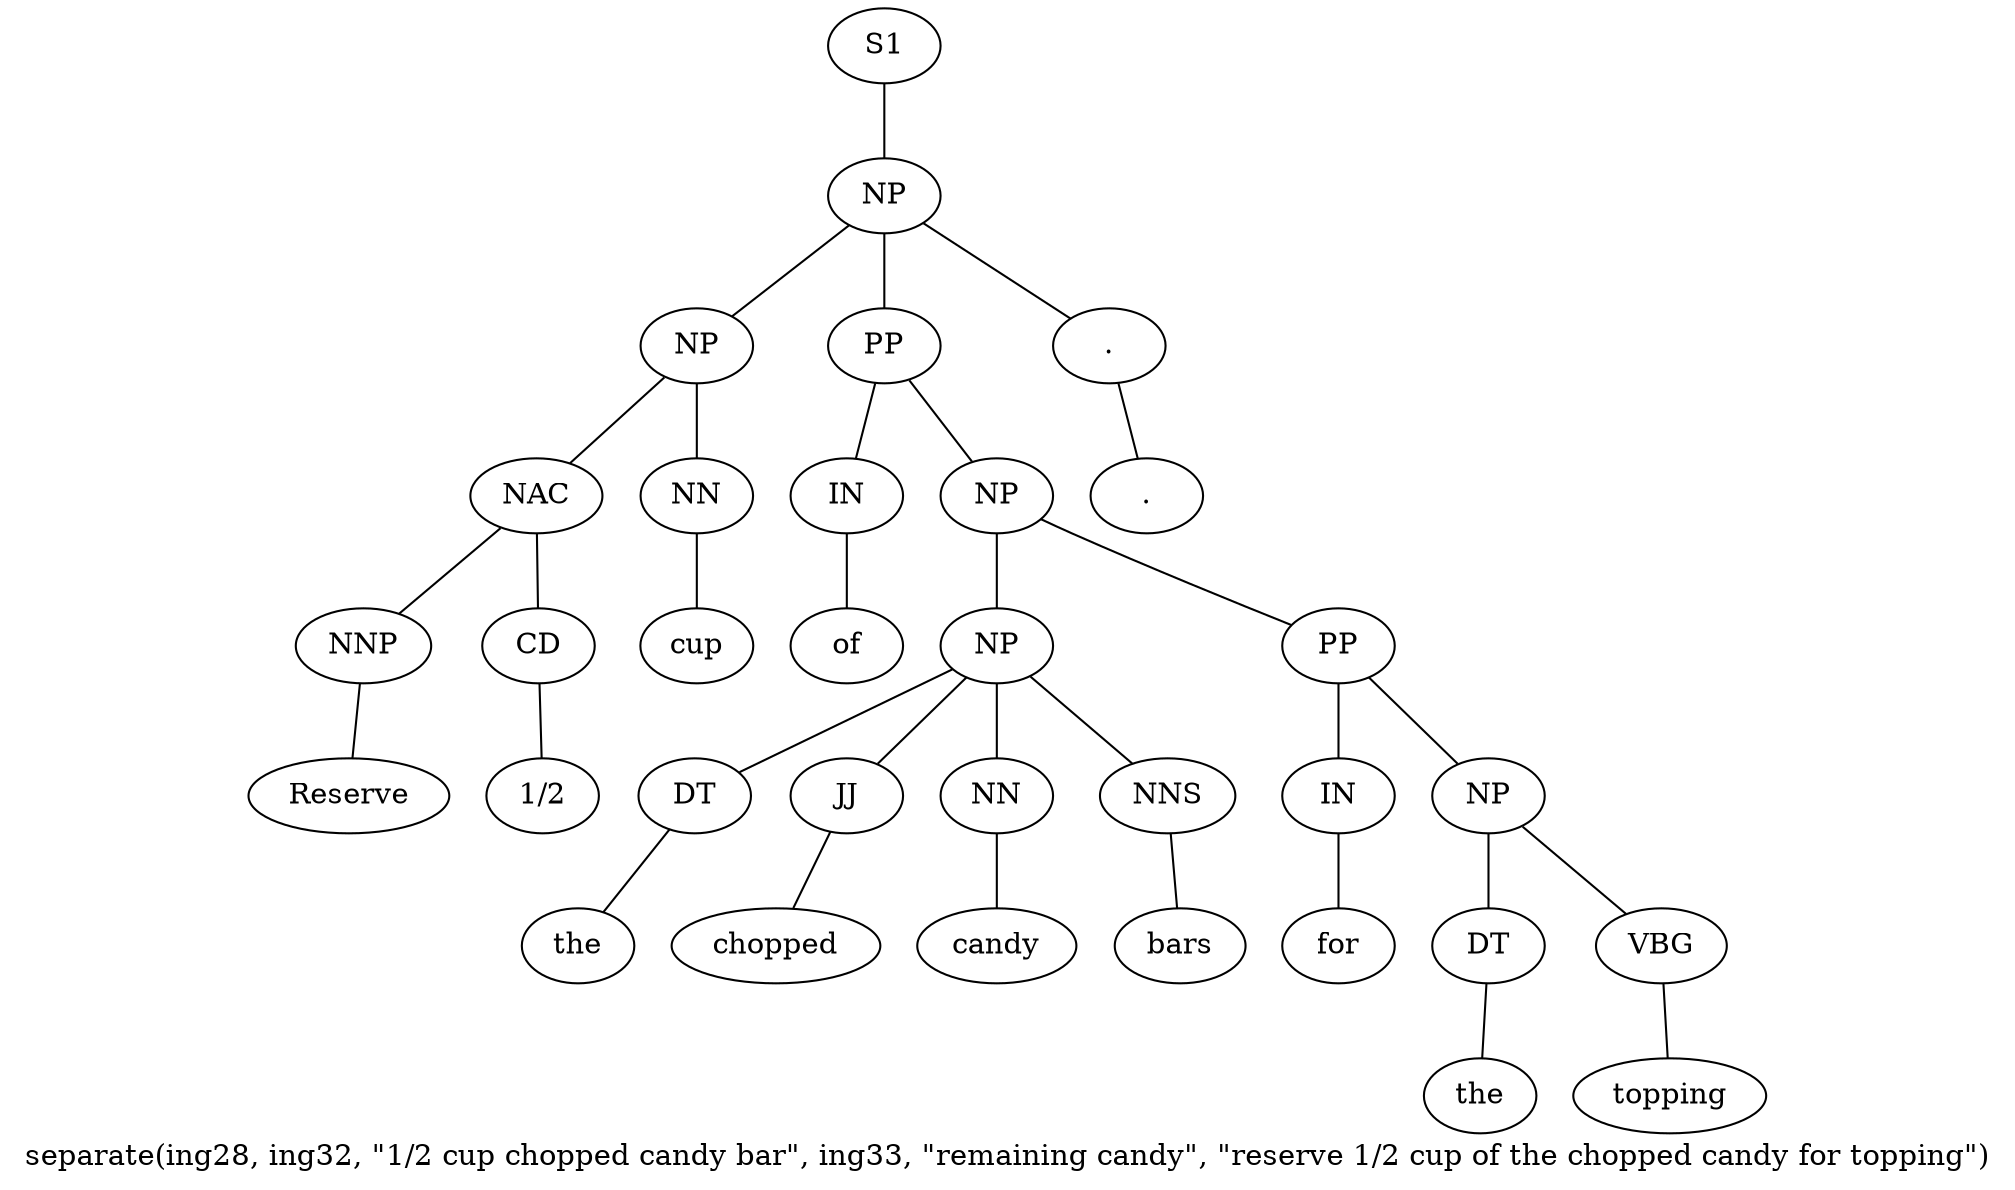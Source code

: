 graph SyntaxGraph {
	label = "separate(ing28, ing32, \"1/2 cup chopped candy bar\", ing33, \"remaining candy\", \"reserve 1/2 cup of the chopped candy for topping\")";
	Node0 [label="S1"];
	Node1 [label="NP"];
	Node2 [label="NP"];
	Node3 [label="NAC"];
	Node4 [label="NNP"];
	Node5 [label="Reserve"];
	Node6 [label="CD"];
	Node7 [label="1/2"];
	Node8 [label="NN"];
	Node9 [label="cup"];
	Node10 [label="PP"];
	Node11 [label="IN"];
	Node12 [label="of"];
	Node13 [label="NP"];
	Node14 [label="NP"];
	Node15 [label="DT"];
	Node16 [label="the"];
	Node17 [label="JJ"];
	Node18 [label="chopped"];
	Node19 [label="NN"];
	Node20 [label="candy"];
	Node21 [label="NNS"];
	Node22 [label="bars"];
	Node23 [label="PP"];
	Node24 [label="IN"];
	Node25 [label="for"];
	Node26 [label="NP"];
	Node27 [label="DT"];
	Node28 [label="the"];
	Node29 [label="VBG"];
	Node30 [label="topping"];
	Node31 [label="."];
	Node32 [label="."];

	Node0 -- Node1;
	Node1 -- Node2;
	Node1 -- Node10;
	Node1 -- Node31;
	Node2 -- Node3;
	Node2 -- Node8;
	Node3 -- Node4;
	Node3 -- Node6;
	Node4 -- Node5;
	Node6 -- Node7;
	Node8 -- Node9;
	Node10 -- Node11;
	Node10 -- Node13;
	Node11 -- Node12;
	Node13 -- Node14;
	Node13 -- Node23;
	Node14 -- Node15;
	Node14 -- Node17;
	Node14 -- Node19;
	Node14 -- Node21;
	Node15 -- Node16;
	Node17 -- Node18;
	Node19 -- Node20;
	Node21 -- Node22;
	Node23 -- Node24;
	Node23 -- Node26;
	Node24 -- Node25;
	Node26 -- Node27;
	Node26 -- Node29;
	Node27 -- Node28;
	Node29 -- Node30;
	Node31 -- Node32;
}